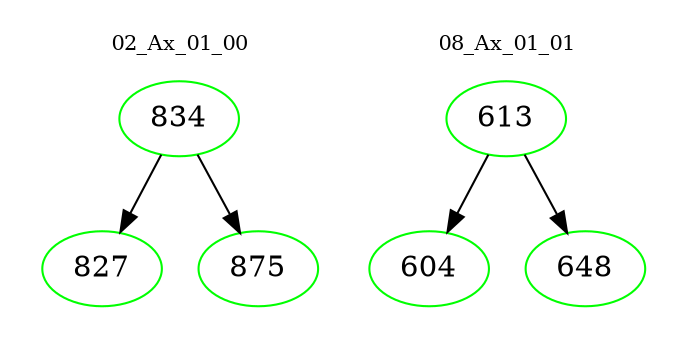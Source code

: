 digraph{
subgraph cluster_0 {
color = white
label = "02_Ax_01_00";
fontsize=10;
T0_834 [label="834", color="green"]
T0_834 -> T0_827 [color="black"]
T0_827 [label="827", color="green"]
T0_834 -> T0_875 [color="black"]
T0_875 [label="875", color="green"]
}
subgraph cluster_1 {
color = white
label = "08_Ax_01_01";
fontsize=10;
T1_613 [label="613", color="green"]
T1_613 -> T1_604 [color="black"]
T1_604 [label="604", color="green"]
T1_613 -> T1_648 [color="black"]
T1_648 [label="648", color="green"]
}
}
